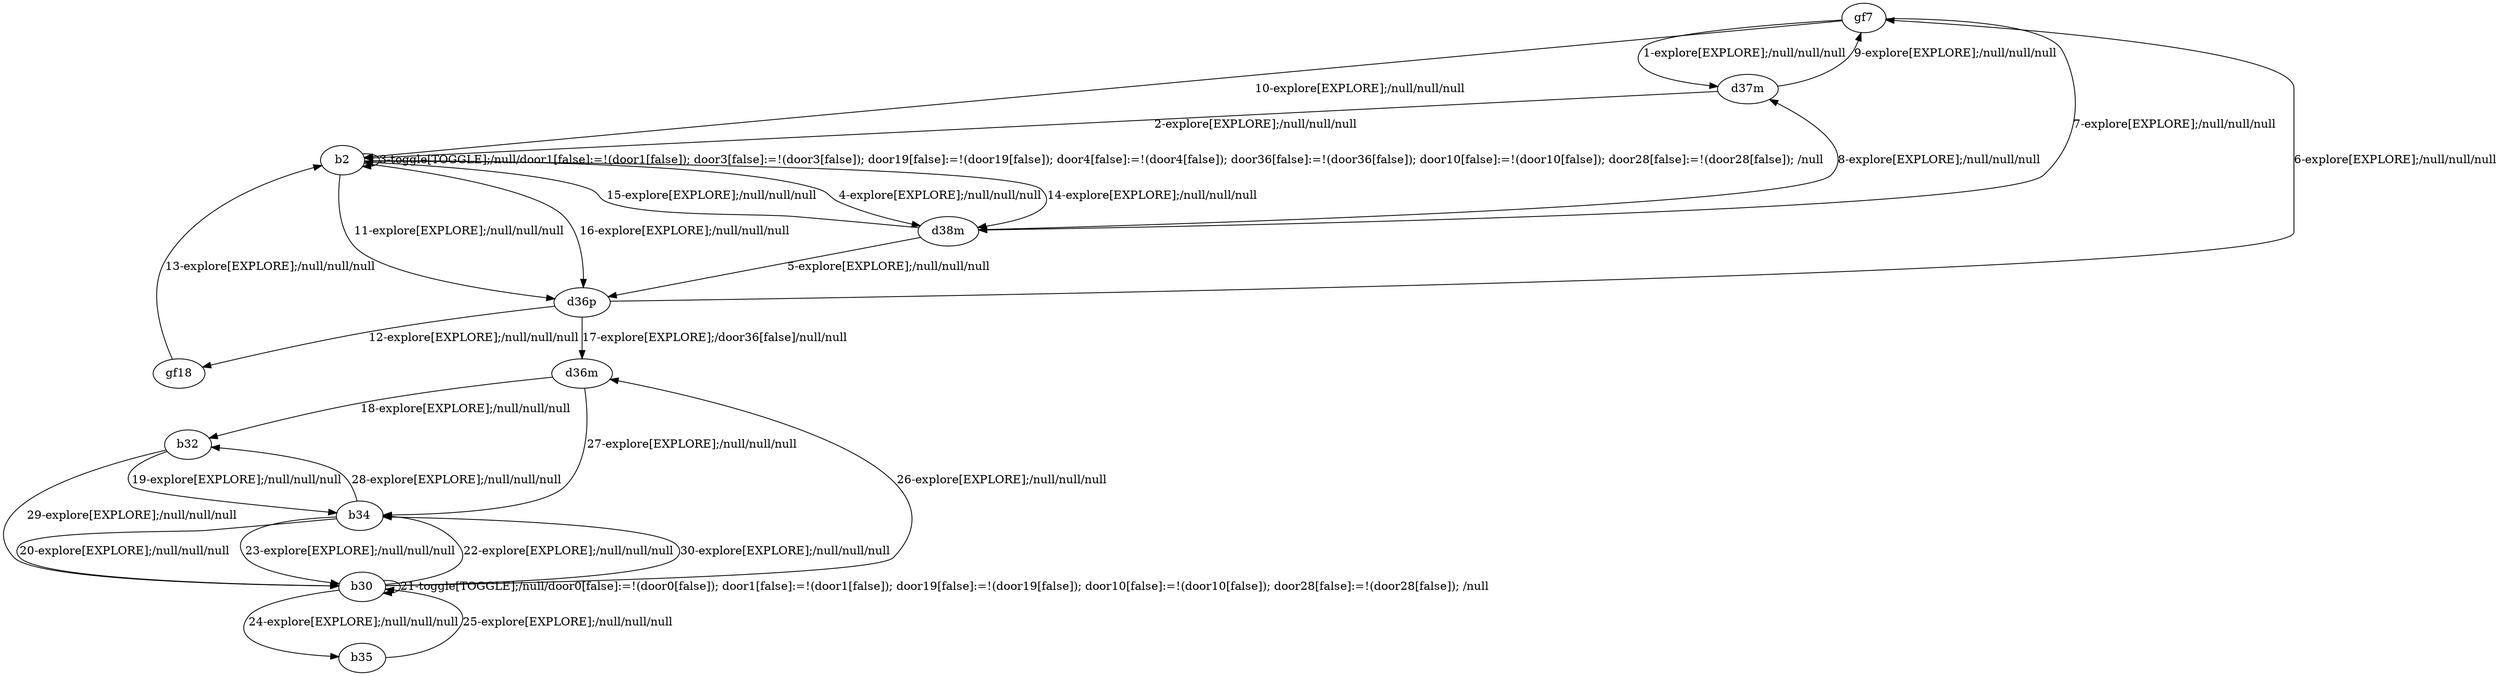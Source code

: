# Total number of goals covered by this test: 1
# b32 --> b30

digraph g {
"gf7" -> "d37m" [label = "1-explore[EXPLORE];/null/null/null"];
"d37m" -> "b2" [label = "2-explore[EXPLORE];/null/null/null"];
"b2" -> "b2" [label = "3-toggle[TOGGLE];/null/door1[false]:=!(door1[false]); door3[false]:=!(door3[false]); door19[false]:=!(door19[false]); door4[false]:=!(door4[false]); door36[false]:=!(door36[false]); door10[false]:=!(door10[false]); door28[false]:=!(door28[false]); /null"];
"b2" -> "d38m" [label = "4-explore[EXPLORE];/null/null/null"];
"d38m" -> "d36p" [label = "5-explore[EXPLORE];/null/null/null"];
"d36p" -> "gf7" [label = "6-explore[EXPLORE];/null/null/null"];
"gf7" -> "d38m" [label = "7-explore[EXPLORE];/null/null/null"];
"d38m" -> "d37m" [label = "8-explore[EXPLORE];/null/null/null"];
"d37m" -> "gf7" [label = "9-explore[EXPLORE];/null/null/null"];
"gf7" -> "b2" [label = "10-explore[EXPLORE];/null/null/null"];
"b2" -> "d36p" [label = "11-explore[EXPLORE];/null/null/null"];
"d36p" -> "gf18" [label = "12-explore[EXPLORE];/null/null/null"];
"gf18" -> "b2" [label = "13-explore[EXPLORE];/null/null/null"];
"b2" -> "d38m" [label = "14-explore[EXPLORE];/null/null/null"];
"d38m" -> "b2" [label = "15-explore[EXPLORE];/null/null/null"];
"b2" -> "d36p" [label = "16-explore[EXPLORE];/null/null/null"];
"d36p" -> "d36m" [label = "17-explore[EXPLORE];/door36[false]/null/null"];
"d36m" -> "b32" [label = "18-explore[EXPLORE];/null/null/null"];
"b32" -> "b34" [label = "19-explore[EXPLORE];/null/null/null"];
"b34" -> "b30" [label = "20-explore[EXPLORE];/null/null/null"];
"b30" -> "b30" [label = "21-toggle[TOGGLE];/null/door0[false]:=!(door0[false]); door1[false]:=!(door1[false]); door19[false]:=!(door19[false]); door10[false]:=!(door10[false]); door28[false]:=!(door28[false]); /null"];
"b30" -> "b34" [label = "22-explore[EXPLORE];/null/null/null"];
"b34" -> "b30" [label = "23-explore[EXPLORE];/null/null/null"];
"b30" -> "b35" [label = "24-explore[EXPLORE];/null/null/null"];
"b35" -> "b30" [label = "25-explore[EXPLORE];/null/null/null"];
"b30" -> "d36m" [label = "26-explore[EXPLORE];/null/null/null"];
"d36m" -> "b34" [label = "27-explore[EXPLORE];/null/null/null"];
"b34" -> "b32" [label = "28-explore[EXPLORE];/null/null/null"];
"b32" -> "b30" [label = "29-explore[EXPLORE];/null/null/null"];
"b30" -> "b34" [label = "30-explore[EXPLORE];/null/null/null"];
}
